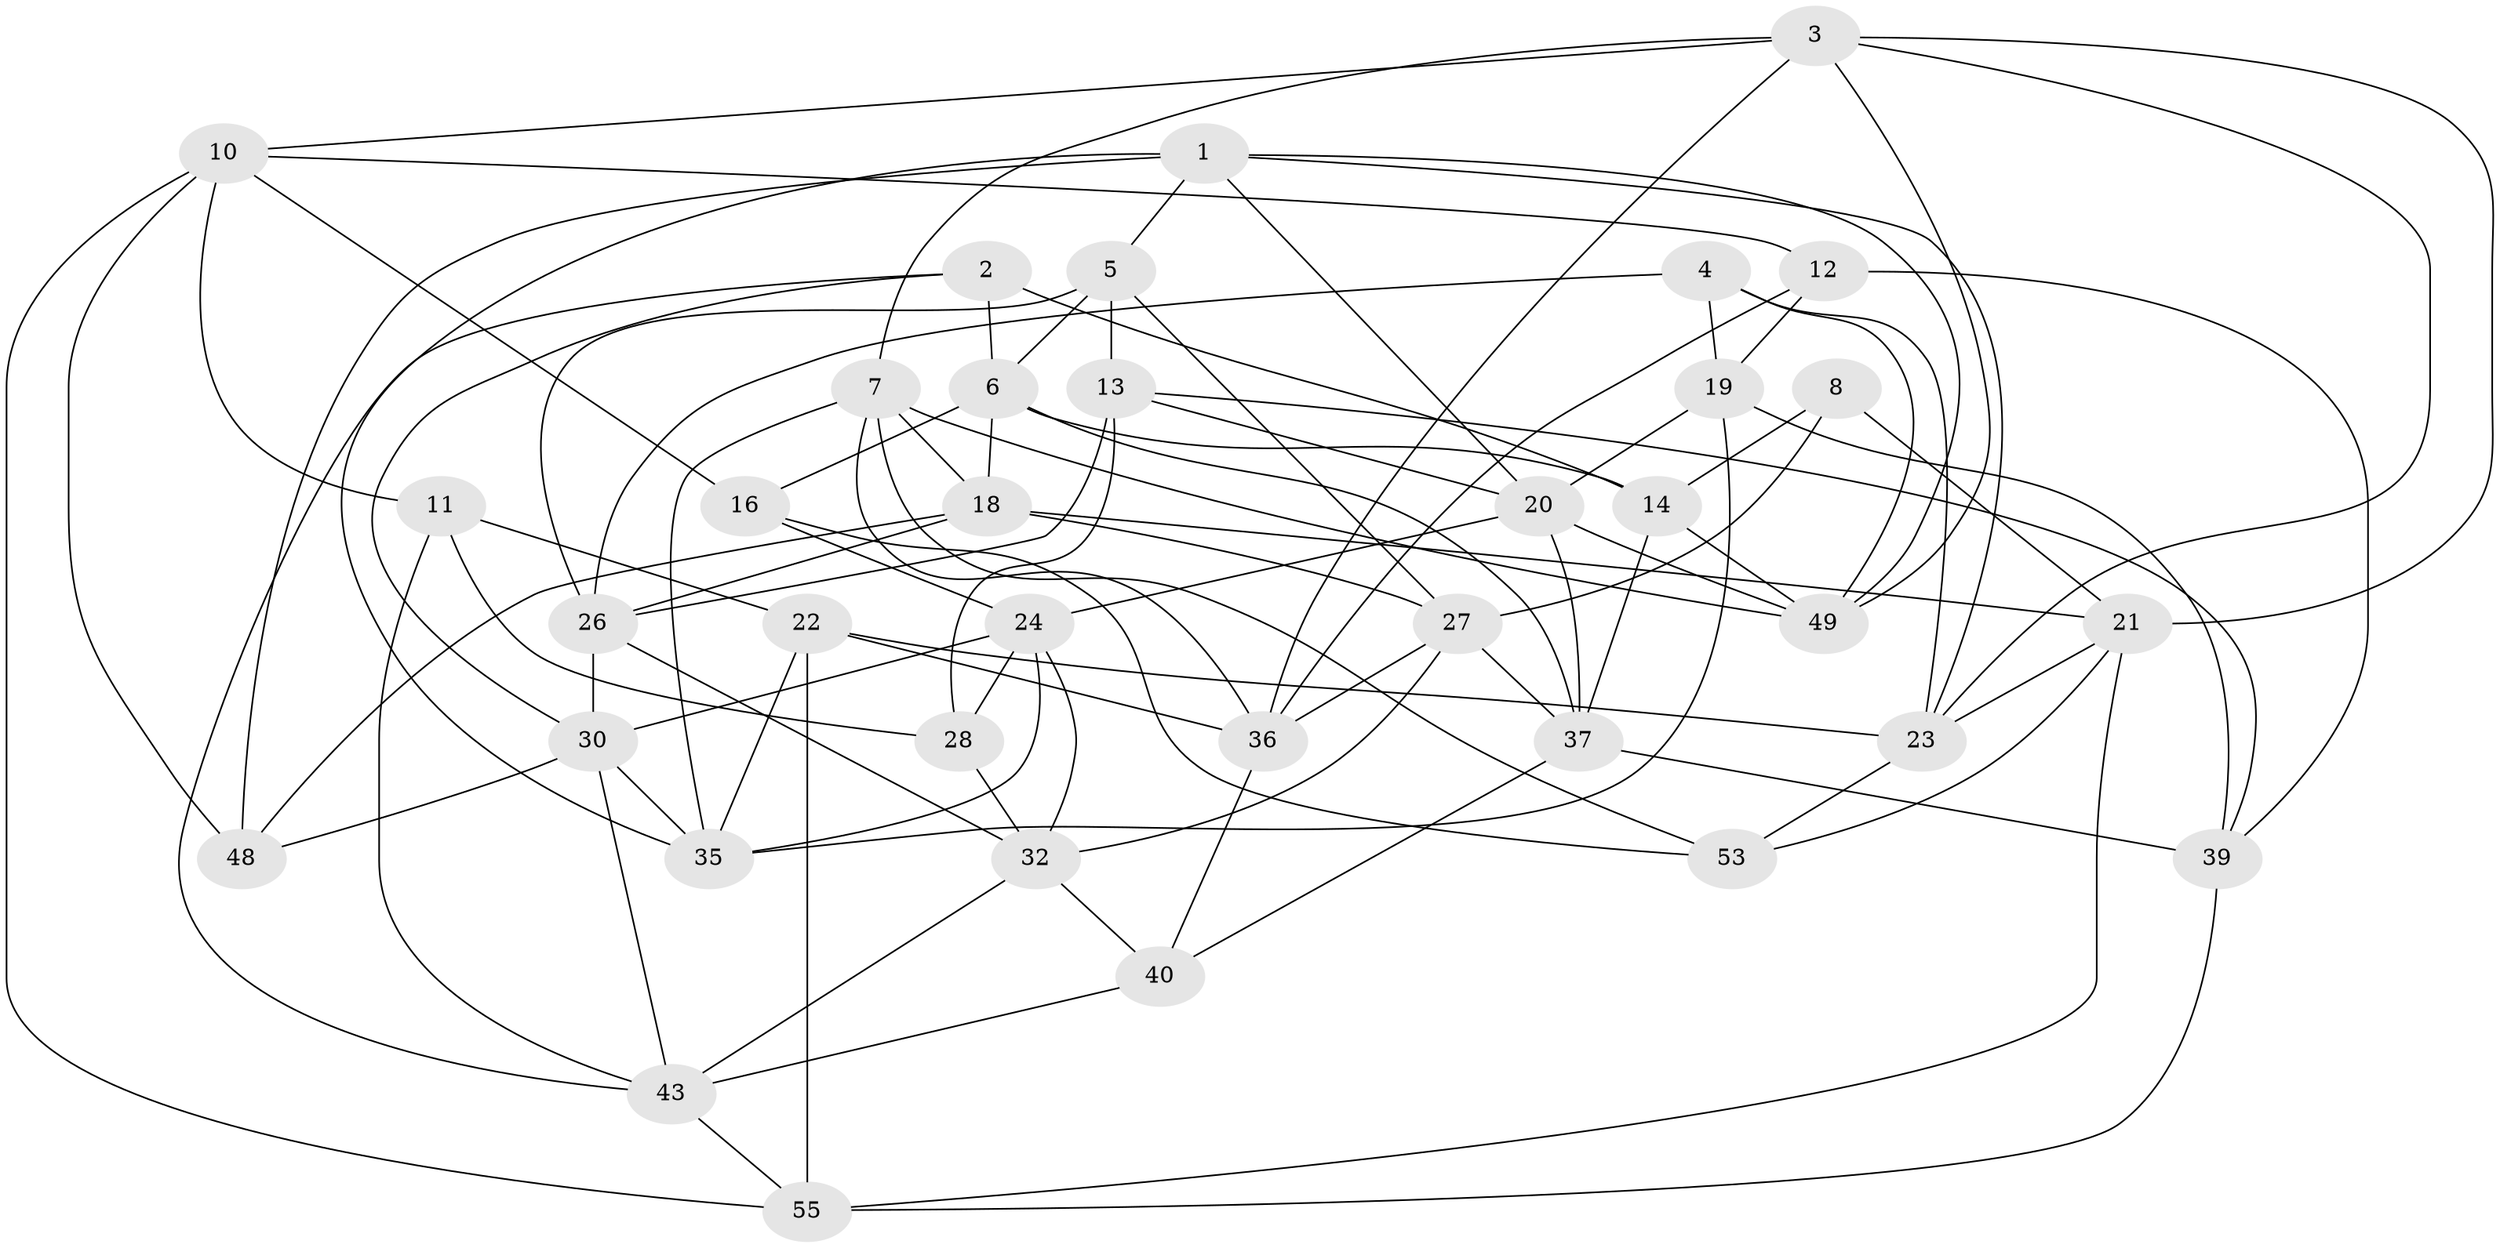 // Generated by graph-tools (version 1.1) at 2025/24/03/03/25 07:24:28]
// undirected, 36 vertices, 94 edges
graph export_dot {
graph [start="1"]
  node [color=gray90,style=filled];
  1 [super="+60"];
  2;
  3 [super="+38"];
  4;
  5 [super="+9"];
  6 [super="+59"];
  7 [super="+41"];
  8;
  10 [super="+17"];
  11;
  12;
  13 [super="+15"];
  14 [super="+29"];
  16;
  18 [super="+52"];
  19 [super="+50"];
  20 [super="+51"];
  21 [super="+45"];
  22 [super="+25"];
  23 [super="+34"];
  24 [super="+31"];
  26 [super="+54"];
  27 [super="+56"];
  28;
  30 [super="+33"];
  32 [super="+47"];
  35 [super="+62"];
  36 [super="+44"];
  37 [super="+42"];
  39 [super="+46"];
  40;
  43 [super="+57"];
  48;
  49 [super="+58"];
  53;
  55 [super="+61"];
  1 -- 20;
  1 -- 49;
  1 -- 48;
  1 -- 23;
  1 -- 5;
  1 -- 35;
  2 -- 30;
  2 -- 14;
  2 -- 43;
  2 -- 6;
  3 -- 23;
  3 -- 36;
  3 -- 7;
  3 -- 10;
  3 -- 49;
  3 -- 21;
  4 -- 26;
  4 -- 19;
  4 -- 23;
  4 -- 49;
  5 -- 13 [weight=2];
  5 -- 6;
  5 -- 26;
  5 -- 27;
  6 -- 37;
  6 -- 14;
  6 -- 16;
  6 -- 18;
  7 -- 18;
  7 -- 53;
  7 -- 49;
  7 -- 35;
  7 -- 36;
  8 -- 21;
  8 -- 14 [weight=2];
  8 -- 27;
  10 -- 12;
  10 -- 16;
  10 -- 55;
  10 -- 11;
  10 -- 48;
  11 -- 28;
  11 -- 22;
  11 -- 43;
  12 -- 39;
  12 -- 36;
  12 -- 19;
  13 -- 26;
  13 -- 28;
  13 -- 39;
  13 -- 20;
  14 -- 37;
  14 -- 49;
  16 -- 53;
  16 -- 24;
  18 -- 48;
  18 -- 27;
  18 -- 21;
  18 -- 26;
  19 -- 39 [weight=2];
  19 -- 35;
  19 -- 20;
  20 -- 24;
  20 -- 49;
  20 -- 37;
  21 -- 55;
  21 -- 53;
  21 -- 23;
  22 -- 35;
  22 -- 36;
  22 -- 55 [weight=2];
  22 -- 23;
  23 -- 53;
  24 -- 30;
  24 -- 28;
  24 -- 32;
  24 -- 35;
  26 -- 32;
  26 -- 30;
  27 -- 32;
  27 -- 36;
  27 -- 37;
  28 -- 32;
  30 -- 43;
  30 -- 48;
  30 -- 35;
  32 -- 40;
  32 -- 43;
  36 -- 40;
  37 -- 40;
  37 -- 39;
  39 -- 55;
  40 -- 43;
  43 -- 55;
}
